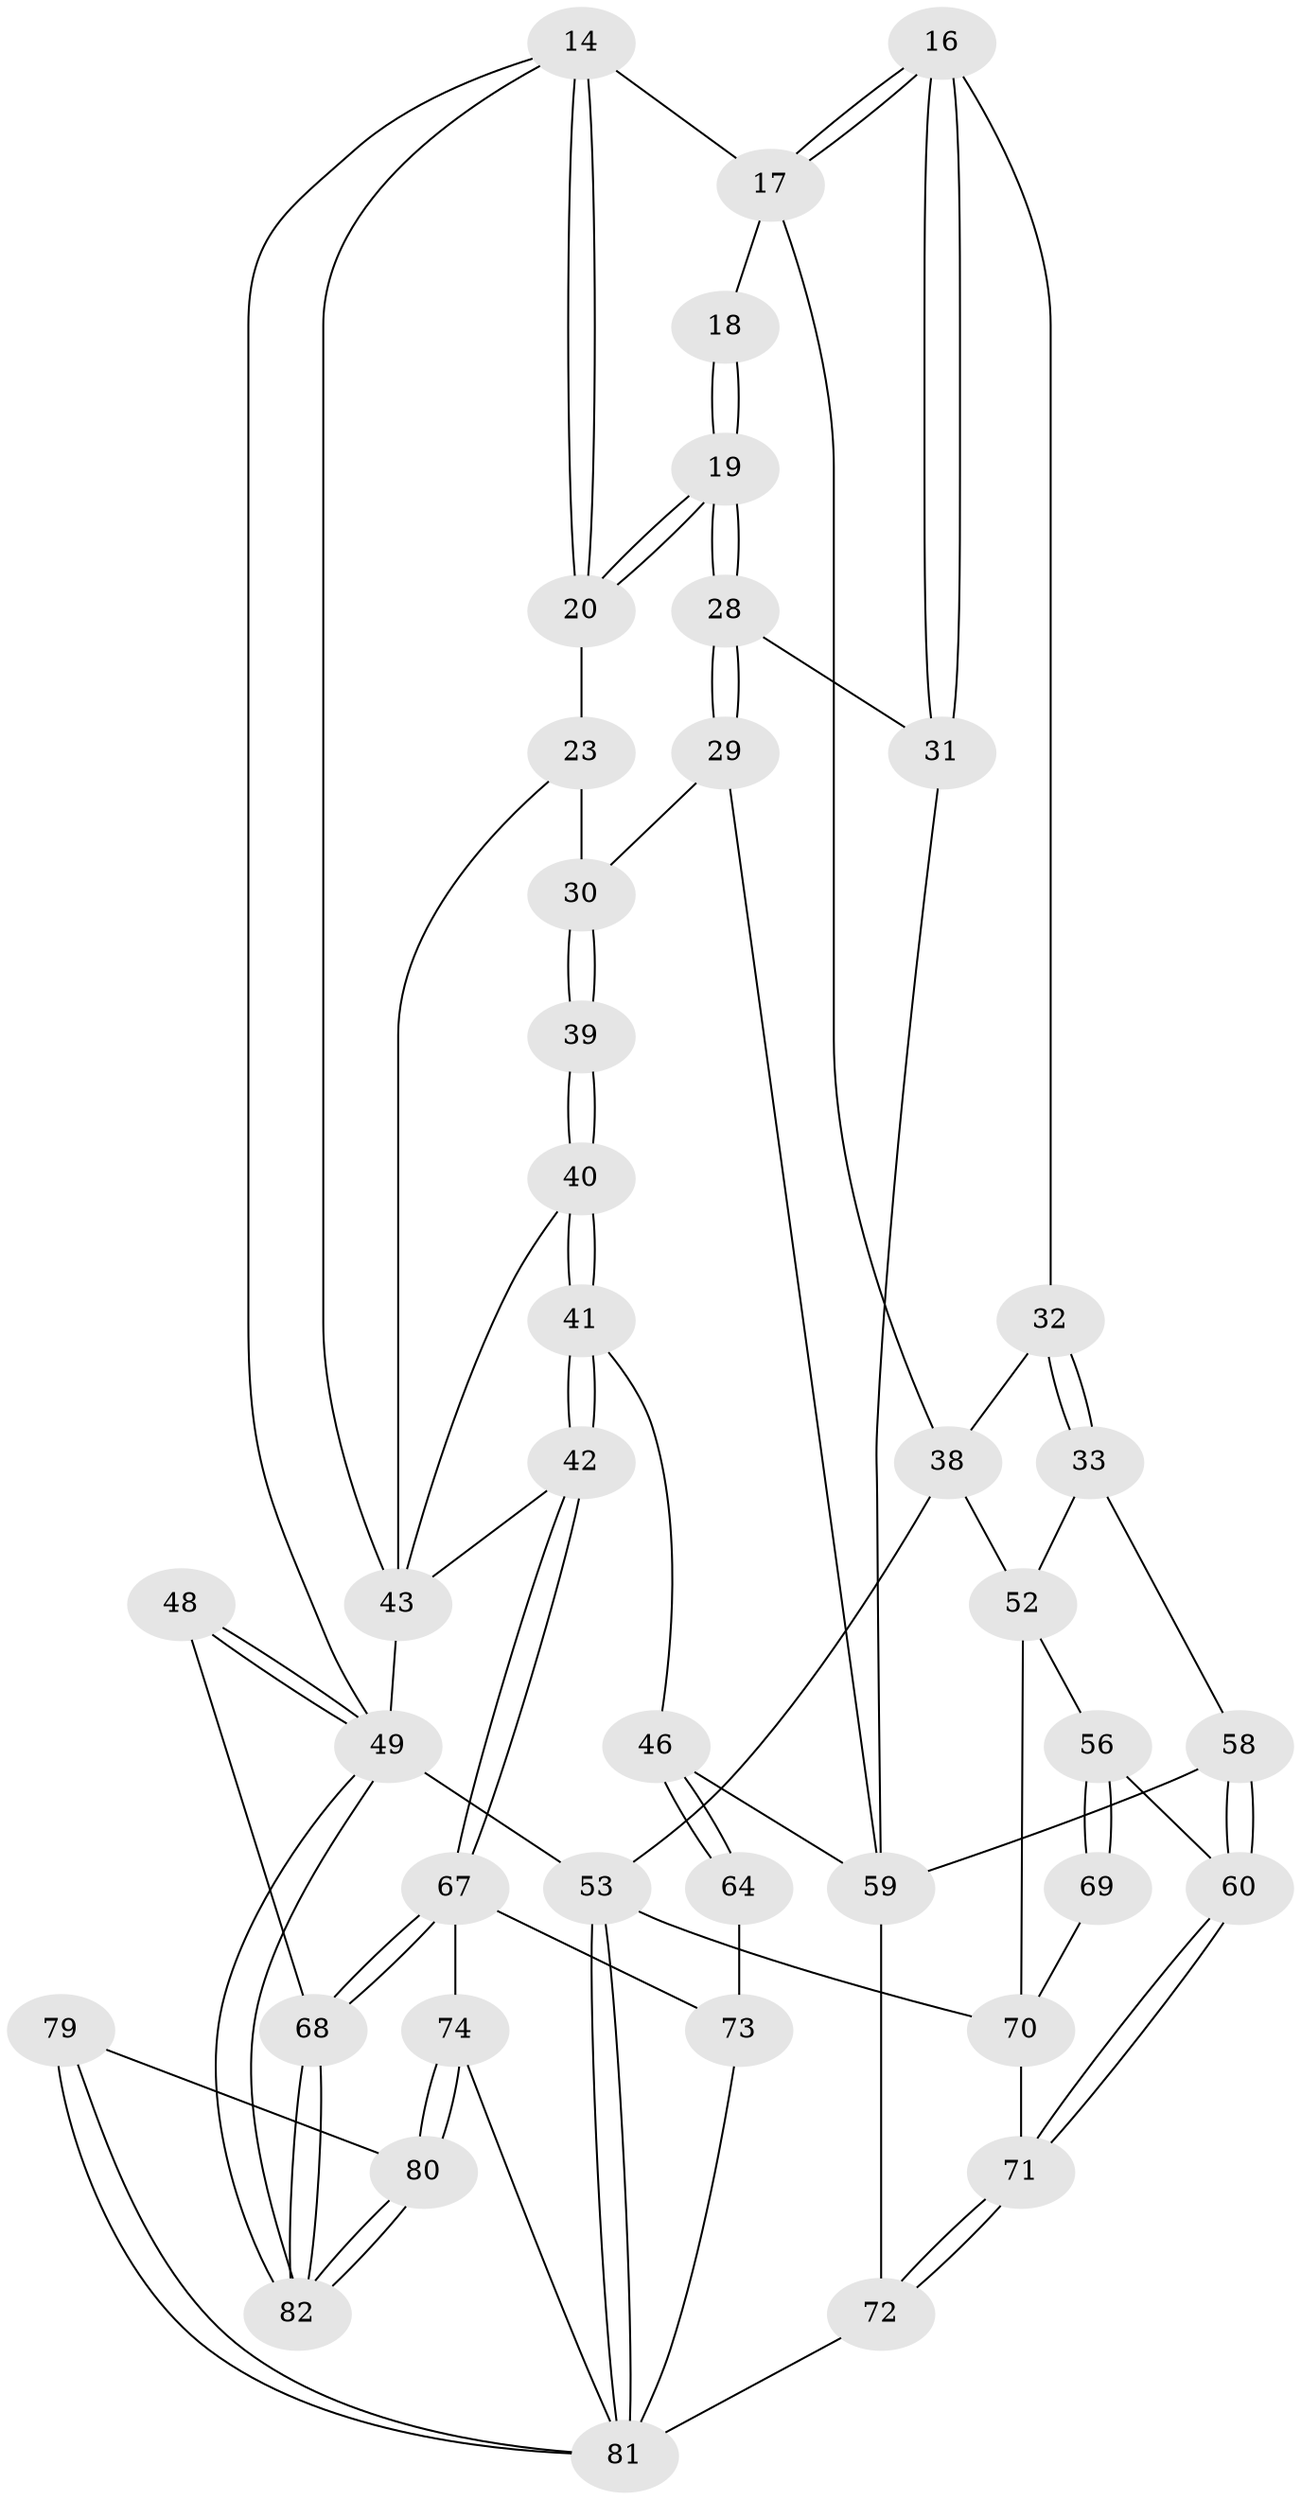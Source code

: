 // original degree distribution, {3: 0.024390243902439025, 5: 0.5365853658536586, 4: 0.23170731707317074, 6: 0.2073170731707317}
// Generated by graph-tools (version 1.1) at 2025/01/03/09/25 05:01:58]
// undirected, 41 vertices, 92 edges
graph export_dot {
graph [start="1"]
  node [color=gray90,style=filled];
  14 [pos="+0.5155153735345759+0.06494661490027874",super="+8"];
  16 [pos="+0.7702157672059907+0.2707025444290639"];
  17 [pos="+0.7432265456600752+0.21690516352525907",super="+6+7"];
  18 [pos="+0.6288697294155615+0.16244375467812744"];
  19 [pos="+0.5244668548117909+0.269286607011997"];
  20 [pos="+0.47309680317227604+0.21826997277525703"];
  23 [pos="+0.23599005420095284+0.31023816177488006",super="+22"];
  28 [pos="+0.5547786587651664+0.33841735388468774"];
  29 [pos="+0.4646305248580413+0.39343902759263416"];
  30 [pos="+0.4445110811166465+0.3873193849493021",super="+27"];
  31 [pos="+0.5877296634033646+0.3523225920330551"];
  32 [pos="+0.8046085206353262+0.33430195901071663",super="+15"];
  33 [pos="+0.822794168672442+0.4973994919968186"];
  38 [pos="+1+0.3931273446321245",super="+37+9+5"];
  39 [pos="+0.3069498966549657+0.4113107951056435"];
  40 [pos="+0.27884747636541796+0.48640932940809084"];
  41 [pos="+0.28358223283838685+0.5441658708385412"];
  42 [pos="+0.1632081083176202+0.593911699684559"];
  43 [pos="+0.055618916268790196+0.5278220583748543",super="+25"];
  46 [pos="+0.3315802414882646+0.569019057976233"];
  48 [pos="+0+0.8030233668553085"];
  49 [pos="+0+1",super="+3+47"];
  52 [pos="+1+0.5915036561662921",super="+51+50"];
  53 [pos="+1+1",super="+2"];
  56 [pos="+0.8794408534495177+0.6430569875264426"];
  58 [pos="+0.6524341452186567+0.6390879236317404",super="+35"];
  59 [pos="+0.5397667400614746+0.6482363648187554",super="+45"];
  60 [pos="+0.7185148514931099+0.7597751651702556",super="+57"];
  64 [pos="+0.3500421965527157+0.6925816541718942"];
  67 [pos="+0.13464778184110704+0.7813898282687982",super="+66"];
  68 [pos="+0.07837877366271347+0.8207898630075563"];
  69 [pos="+0.9010619385056644+0.676952595532827"];
  70 [pos="+0.8457896462646426+0.7901330199033024",super="+54+55"];
  71 [pos="+0.7075473975472416+0.787034429520394"];
  72 [pos="+0.6909552782328463+0.8059496465543414",super="+61"];
  73 [pos="+0.30469688550982404+0.8067445738165874",super="+65+63"];
  74 [pos="+0.21468205903700208+0.8165505090957884"];
  79 [pos="+0.29777840994376925+1"];
  80 [pos="+0.2934639649434689+1"];
  81 [pos="+0.8552239318502982+1",super="+78+77"];
  82 [pos="+0.24366045323614371+1"];
  14 -- 20;
  14 -- 20;
  14 -- 43;
  14 -- 49;
  14 -- 17;
  16 -- 17;
  16 -- 17;
  16 -- 31;
  16 -- 31;
  16 -- 32;
  17 -- 18 [weight=2];
  17 -- 38;
  18 -- 19;
  18 -- 19;
  19 -- 20;
  19 -- 20;
  19 -- 28;
  19 -- 28;
  20 -- 23;
  23 -- 30 [weight=2];
  23 -- 43 [weight=2];
  28 -- 29;
  28 -- 29;
  28 -- 31;
  29 -- 30;
  29 -- 59;
  30 -- 39 [weight=2];
  30 -- 39;
  31 -- 59;
  32 -- 33;
  32 -- 33;
  32 -- 38 [weight=2];
  33 -- 58;
  33 -- 52;
  38 -- 53 [weight=2];
  38 -- 52 [weight=2];
  39 -- 40;
  39 -- 40;
  40 -- 41;
  40 -- 41;
  40 -- 43;
  41 -- 42;
  41 -- 42;
  41 -- 46;
  42 -- 43;
  42 -- 67;
  42 -- 67;
  43 -- 49 [weight=2];
  46 -- 64;
  46 -- 64;
  46 -- 59;
  48 -- 49 [weight=2];
  48 -- 49;
  48 -- 68;
  49 -- 82;
  49 -- 82;
  49 -- 53 [weight=2];
  52 -- 56;
  52 -- 70;
  53 -- 81;
  53 -- 81;
  53 -- 70;
  56 -- 69;
  56 -- 69;
  56 -- 60;
  58 -- 59 [weight=2];
  58 -- 60 [weight=2];
  58 -- 60;
  59 -- 72;
  60 -- 71;
  60 -- 71;
  64 -- 73 [weight=2];
  67 -- 68;
  67 -- 68;
  67 -- 73;
  67 -- 74;
  68 -- 82;
  68 -- 82;
  69 -- 70 [weight=2];
  70 -- 71;
  71 -- 72;
  71 -- 72;
  72 -- 81 [weight=2];
  73 -- 81 [weight=2];
  74 -- 80;
  74 -- 80;
  74 -- 81;
  79 -- 80;
  79 -- 81 [weight=2];
  79 -- 81;
  80 -- 82;
  80 -- 82;
}
